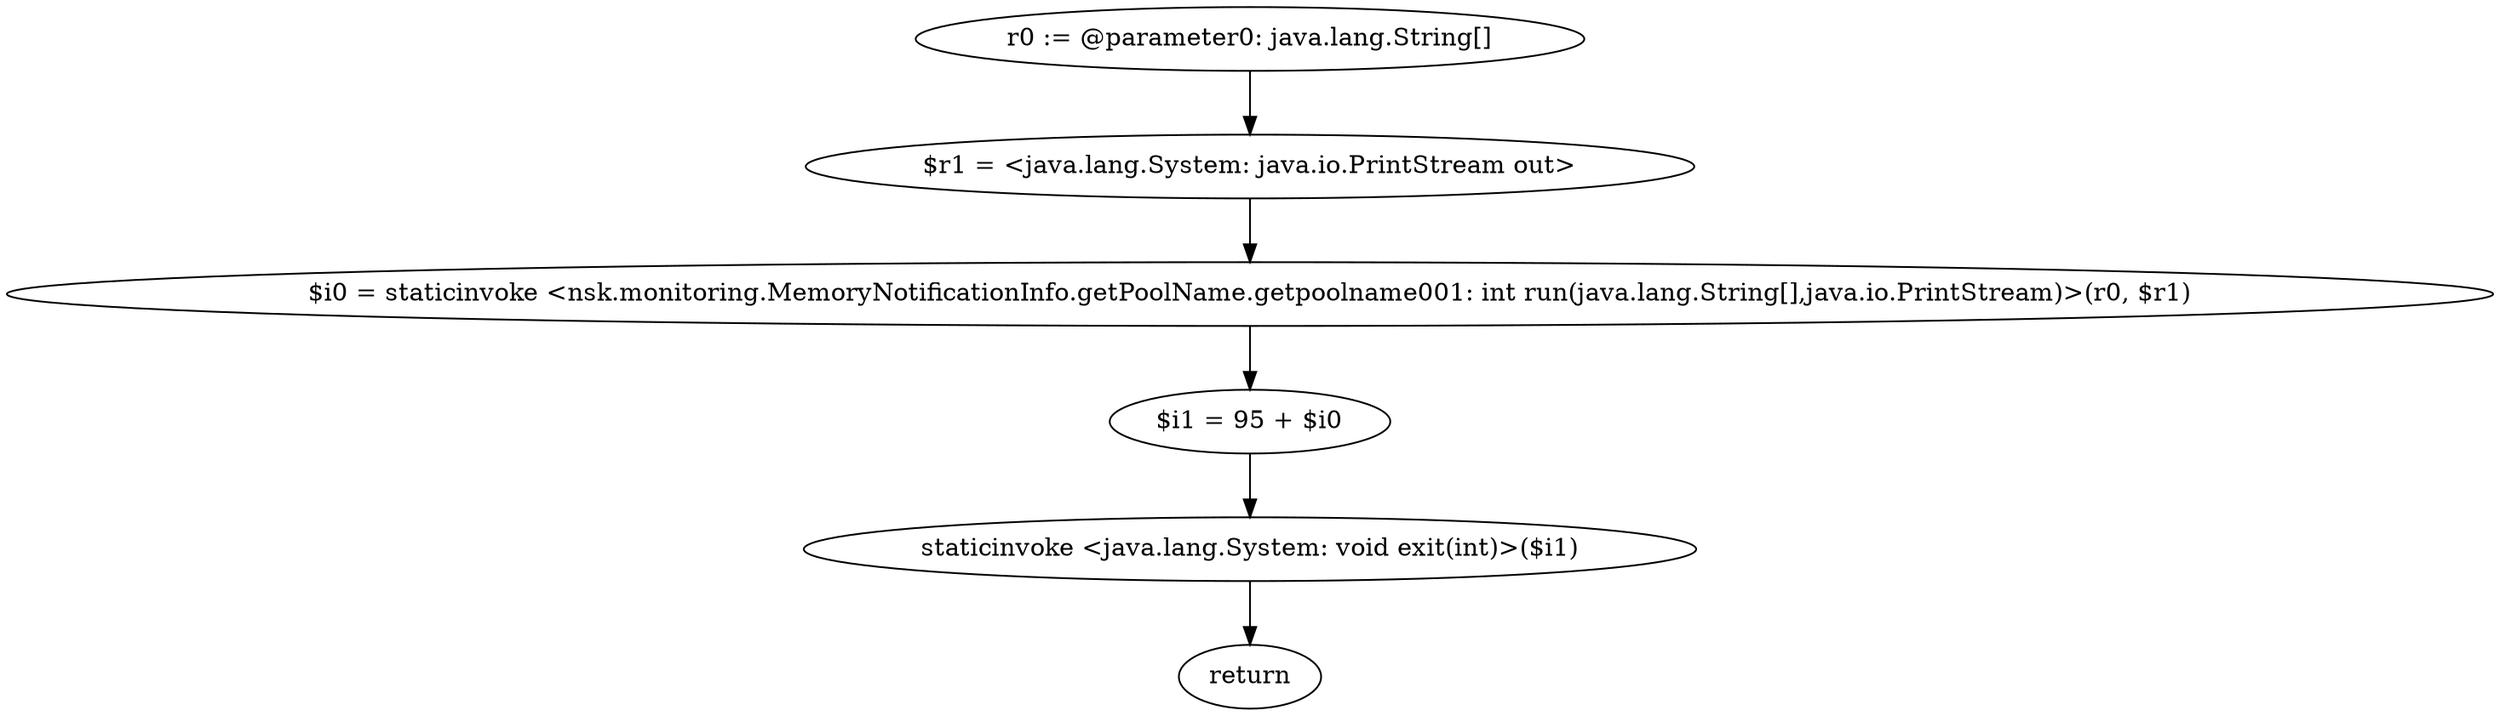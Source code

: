 digraph "unitGraph" {
    "r0 := @parameter0: java.lang.String[]"
    "$r1 = <java.lang.System: java.io.PrintStream out>"
    "$i0 = staticinvoke <nsk.monitoring.MemoryNotificationInfo.getPoolName.getpoolname001: int run(java.lang.String[],java.io.PrintStream)>(r0, $r1)"
    "$i1 = 95 + $i0"
    "staticinvoke <java.lang.System: void exit(int)>($i1)"
    "return"
    "r0 := @parameter0: java.lang.String[]"->"$r1 = <java.lang.System: java.io.PrintStream out>";
    "$r1 = <java.lang.System: java.io.PrintStream out>"->"$i0 = staticinvoke <nsk.monitoring.MemoryNotificationInfo.getPoolName.getpoolname001: int run(java.lang.String[],java.io.PrintStream)>(r0, $r1)";
    "$i0 = staticinvoke <nsk.monitoring.MemoryNotificationInfo.getPoolName.getpoolname001: int run(java.lang.String[],java.io.PrintStream)>(r0, $r1)"->"$i1 = 95 + $i0";
    "$i1 = 95 + $i0"->"staticinvoke <java.lang.System: void exit(int)>($i1)";
    "staticinvoke <java.lang.System: void exit(int)>($i1)"->"return";
}
